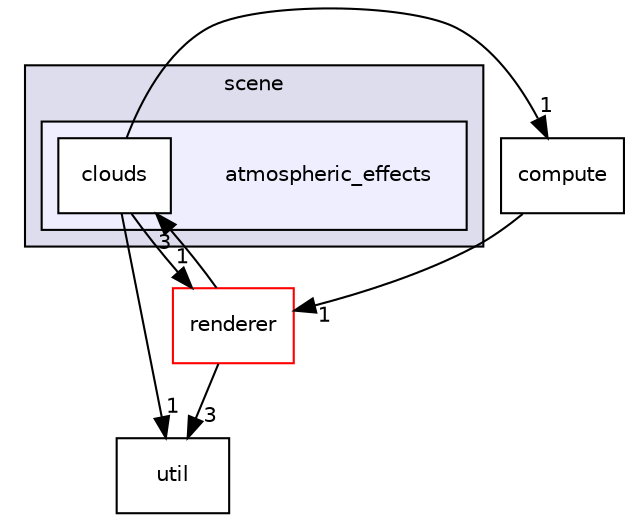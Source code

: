 digraph "C:/Users/jonas_l6e3q/Desktop/GraphicEngine/Src/scene/atmospheric_effects" {
  bgcolor=transparent;
  compound=true
  node [ fontsize="10", fontname="Helvetica"];
  edge [ labelfontsize="10", labelfontname="Helvetica"];
  subgraph clusterdir_bd4132eaf25bc91ffa6e489ae31851f6 {
    graph [ bgcolor="#ddddee", pencolor="black", label="scene" fontname="Helvetica", fontsize="10", URL="dir_bd4132eaf25bc91ffa6e489ae31851f6.html"]
  subgraph clusterdir_004c8e92ddf9301d2c40df8ae3783433 {
    graph [ bgcolor="#eeeeff", pencolor="black", label="" URL="dir_004c8e92ddf9301d2c40df8ae3783433.html"];
    dir_004c8e92ddf9301d2c40df8ae3783433 [shape=plaintext label="atmospheric_effects"];
  dir_257dd6d8da566f16ef73aaec818f0bed [shape=box label="clouds" fillcolor="white" style="filled" URL="dir_257dd6d8da566f16ef73aaec818f0bed.html"];
  }
  }
  dir_517feb0deace64d74c1e186f0ef34274 [shape=box label="util" URL="dir_517feb0deace64d74c1e186f0ef34274.html"];
  dir_110bf15beb781d7cd423359a55b6cfac [shape=box label="renderer" color="red" URL="dir_110bf15beb781d7cd423359a55b6cfac.html"];
  dir_2d749d84044300592695f3e304c446b2 [shape=box label="compute" URL="dir_2d749d84044300592695f3e304c446b2.html"];
  dir_110bf15beb781d7cd423359a55b6cfac->dir_257dd6d8da566f16ef73aaec818f0bed [headlabel="3", labeldistance=1.5 headhref="dir_000006_000011.html"];
  dir_110bf15beb781d7cd423359a55b6cfac->dir_517feb0deace64d74c1e186f0ef34274 [headlabel="3", labeldistance=1.5 headhref="dir_000006_000018.html"];
  dir_257dd6d8da566f16ef73aaec818f0bed->dir_110bf15beb781d7cd423359a55b6cfac [headlabel="1", labeldistance=1.5 headhref="dir_000011_000006.html"];
  dir_257dd6d8da566f16ef73aaec818f0bed->dir_2d749d84044300592695f3e304c446b2 [headlabel="1", labeldistance=1.5 headhref="dir_000011_000003.html"];
  dir_257dd6d8da566f16ef73aaec818f0bed->dir_517feb0deace64d74c1e186f0ef34274 [headlabel="1", labeldistance=1.5 headhref="dir_000011_000018.html"];
  dir_2d749d84044300592695f3e304c446b2->dir_110bf15beb781d7cd423359a55b6cfac [headlabel="1", labeldistance=1.5 headhref="dir_000003_000006.html"];
}
